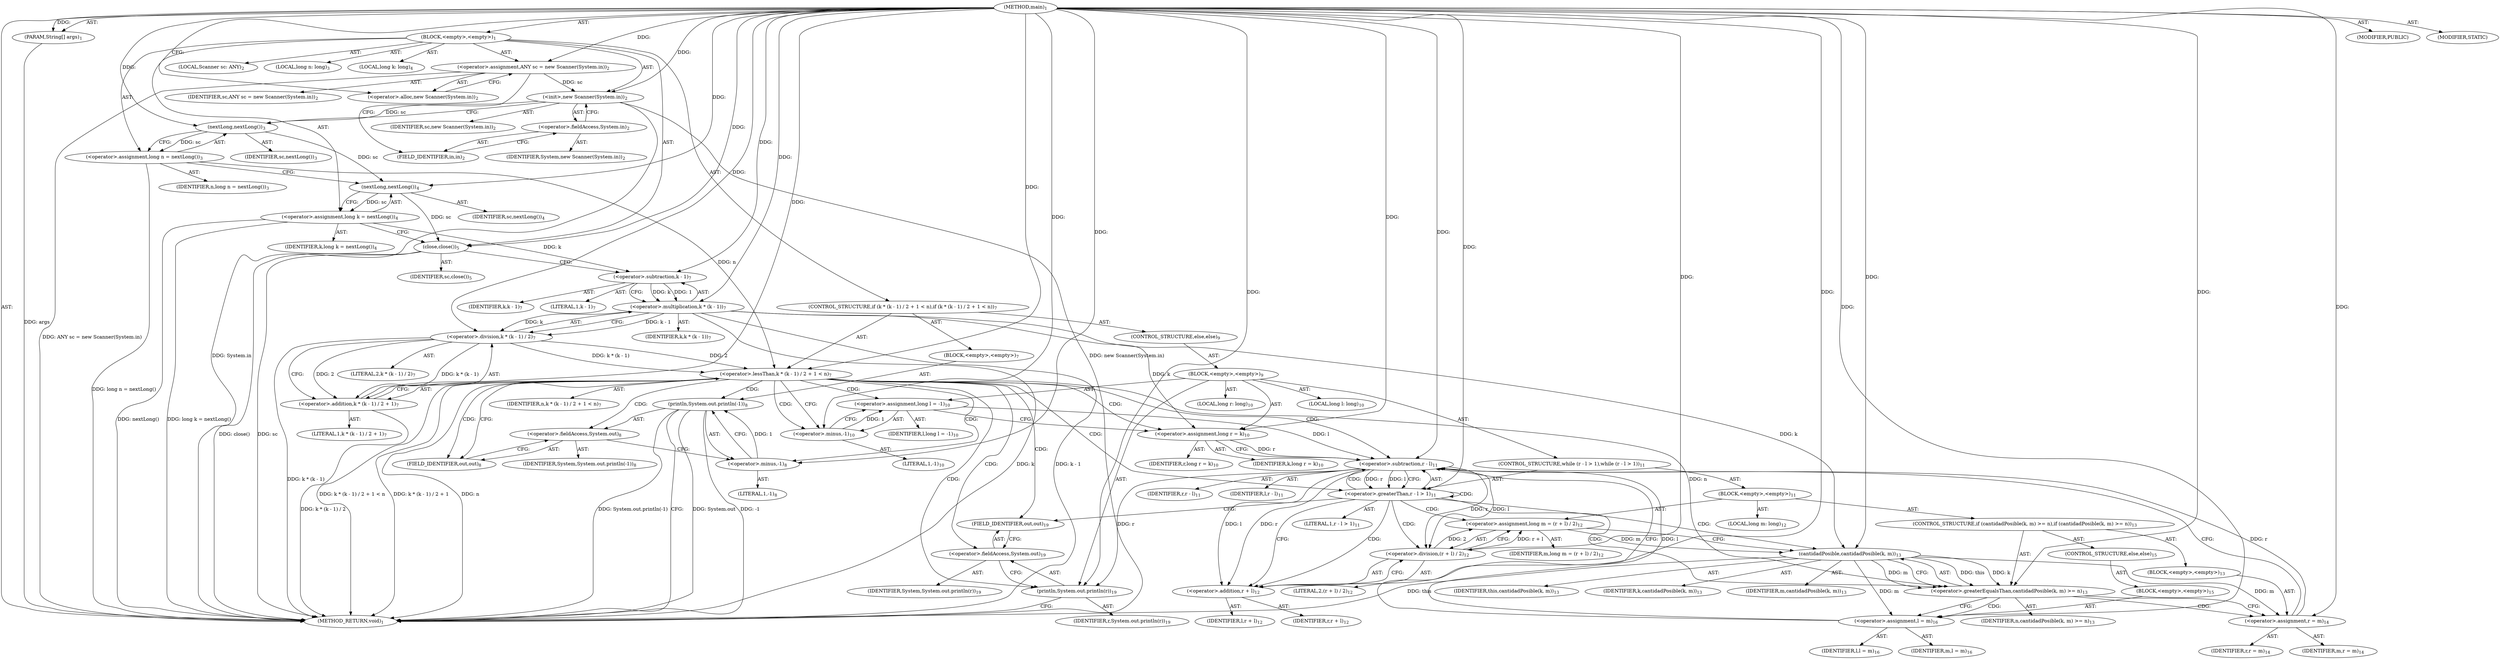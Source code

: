 digraph "main" {  
"19" [label = <(METHOD,main)<SUB>1</SUB>> ]
"20" [label = <(PARAM,String[] args)<SUB>1</SUB>> ]
"21" [label = <(BLOCK,&lt;empty&gt;,&lt;empty&gt;)<SUB>1</SUB>> ]
"4" [label = <(LOCAL,Scanner sc: ANY)<SUB>2</SUB>> ]
"22" [label = <(&lt;operator&gt;.assignment,ANY sc = new Scanner(System.in))<SUB>2</SUB>> ]
"23" [label = <(IDENTIFIER,sc,ANY sc = new Scanner(System.in))<SUB>2</SUB>> ]
"24" [label = <(&lt;operator&gt;.alloc,new Scanner(System.in))<SUB>2</SUB>> ]
"25" [label = <(&lt;init&gt;,new Scanner(System.in))<SUB>2</SUB>> ]
"3" [label = <(IDENTIFIER,sc,new Scanner(System.in))<SUB>2</SUB>> ]
"26" [label = <(&lt;operator&gt;.fieldAccess,System.in)<SUB>2</SUB>> ]
"27" [label = <(IDENTIFIER,System,new Scanner(System.in))<SUB>2</SUB>> ]
"28" [label = <(FIELD_IDENTIFIER,in,in)<SUB>2</SUB>> ]
"29" [label = <(LOCAL,long n: long)<SUB>3</SUB>> ]
"30" [label = <(&lt;operator&gt;.assignment,long n = nextLong())<SUB>3</SUB>> ]
"31" [label = <(IDENTIFIER,n,long n = nextLong())<SUB>3</SUB>> ]
"32" [label = <(nextLong,nextLong())<SUB>3</SUB>> ]
"33" [label = <(IDENTIFIER,sc,nextLong())<SUB>3</SUB>> ]
"34" [label = <(LOCAL,long k: long)<SUB>4</SUB>> ]
"35" [label = <(&lt;operator&gt;.assignment,long k = nextLong())<SUB>4</SUB>> ]
"36" [label = <(IDENTIFIER,k,long k = nextLong())<SUB>4</SUB>> ]
"37" [label = <(nextLong,nextLong())<SUB>4</SUB>> ]
"38" [label = <(IDENTIFIER,sc,nextLong())<SUB>4</SUB>> ]
"39" [label = <(close,close())<SUB>5</SUB>> ]
"40" [label = <(IDENTIFIER,sc,close())<SUB>5</SUB>> ]
"41" [label = <(CONTROL_STRUCTURE,if (k * (k - 1) / 2 + 1 &lt; n),if (k * (k - 1) / 2 + 1 &lt; n))<SUB>7</SUB>> ]
"42" [label = <(&lt;operator&gt;.lessThan,k * (k - 1) / 2 + 1 &lt; n)<SUB>7</SUB>> ]
"43" [label = <(&lt;operator&gt;.addition,k * (k - 1) / 2 + 1)<SUB>7</SUB>> ]
"44" [label = <(&lt;operator&gt;.division,k * (k - 1) / 2)<SUB>7</SUB>> ]
"45" [label = <(&lt;operator&gt;.multiplication,k * (k - 1))<SUB>7</SUB>> ]
"46" [label = <(IDENTIFIER,k,k * (k - 1))<SUB>7</SUB>> ]
"47" [label = <(&lt;operator&gt;.subtraction,k - 1)<SUB>7</SUB>> ]
"48" [label = <(IDENTIFIER,k,k - 1)<SUB>7</SUB>> ]
"49" [label = <(LITERAL,1,k - 1)<SUB>7</SUB>> ]
"50" [label = <(LITERAL,2,k * (k - 1) / 2)<SUB>7</SUB>> ]
"51" [label = <(LITERAL,1,k * (k - 1) / 2 + 1)<SUB>7</SUB>> ]
"52" [label = <(IDENTIFIER,n,k * (k - 1) / 2 + 1 &lt; n)<SUB>7</SUB>> ]
"53" [label = <(BLOCK,&lt;empty&gt;,&lt;empty&gt;)<SUB>7</SUB>> ]
"54" [label = <(println,System.out.println(-1))<SUB>8</SUB>> ]
"55" [label = <(&lt;operator&gt;.fieldAccess,System.out)<SUB>8</SUB>> ]
"56" [label = <(IDENTIFIER,System,System.out.println(-1))<SUB>8</SUB>> ]
"57" [label = <(FIELD_IDENTIFIER,out,out)<SUB>8</SUB>> ]
"58" [label = <(&lt;operator&gt;.minus,-1)<SUB>8</SUB>> ]
"59" [label = <(LITERAL,1,-1)<SUB>8</SUB>> ]
"60" [label = <(CONTROL_STRUCTURE,else,else)<SUB>9</SUB>> ]
"61" [label = <(BLOCK,&lt;empty&gt;,&lt;empty&gt;)<SUB>9</SUB>> ]
"62" [label = <(LOCAL,long l: long)<SUB>10</SUB>> ]
"63" [label = <(LOCAL,long r: long)<SUB>10</SUB>> ]
"64" [label = <(&lt;operator&gt;.assignment,long l = -1)<SUB>10</SUB>> ]
"65" [label = <(IDENTIFIER,l,long l = -1)<SUB>10</SUB>> ]
"66" [label = <(&lt;operator&gt;.minus,-1)<SUB>10</SUB>> ]
"67" [label = <(LITERAL,1,-1)<SUB>10</SUB>> ]
"68" [label = <(&lt;operator&gt;.assignment,long r = k)<SUB>10</SUB>> ]
"69" [label = <(IDENTIFIER,r,long r = k)<SUB>10</SUB>> ]
"70" [label = <(IDENTIFIER,k,long r = k)<SUB>10</SUB>> ]
"71" [label = <(CONTROL_STRUCTURE,while (r - l &gt; 1),while (r - l &gt; 1))<SUB>11</SUB>> ]
"72" [label = <(&lt;operator&gt;.greaterThan,r - l &gt; 1)<SUB>11</SUB>> ]
"73" [label = <(&lt;operator&gt;.subtraction,r - l)<SUB>11</SUB>> ]
"74" [label = <(IDENTIFIER,r,r - l)<SUB>11</SUB>> ]
"75" [label = <(IDENTIFIER,l,r - l)<SUB>11</SUB>> ]
"76" [label = <(LITERAL,1,r - l &gt; 1)<SUB>11</SUB>> ]
"77" [label = <(BLOCK,&lt;empty&gt;,&lt;empty&gt;)<SUB>11</SUB>> ]
"78" [label = <(LOCAL,long m: long)<SUB>12</SUB>> ]
"79" [label = <(&lt;operator&gt;.assignment,long m = (r + l) / 2)<SUB>12</SUB>> ]
"80" [label = <(IDENTIFIER,m,long m = (r + l) / 2)<SUB>12</SUB>> ]
"81" [label = <(&lt;operator&gt;.division,(r + l) / 2)<SUB>12</SUB>> ]
"82" [label = <(&lt;operator&gt;.addition,r + l)<SUB>12</SUB>> ]
"83" [label = <(IDENTIFIER,r,r + l)<SUB>12</SUB>> ]
"84" [label = <(IDENTIFIER,l,r + l)<SUB>12</SUB>> ]
"85" [label = <(LITERAL,2,(r + l) / 2)<SUB>12</SUB>> ]
"86" [label = <(CONTROL_STRUCTURE,if (cantidadPosible(k, m) &gt;= n),if (cantidadPosible(k, m) &gt;= n))<SUB>13</SUB>> ]
"87" [label = <(&lt;operator&gt;.greaterEqualsThan,cantidadPosible(k, m) &gt;= n)<SUB>13</SUB>> ]
"88" [label = <(cantidadPosible,cantidadPosible(k, m))<SUB>13</SUB>> ]
"89" [label = <(IDENTIFIER,this,cantidadPosible(k, m))<SUB>13</SUB>> ]
"90" [label = <(IDENTIFIER,k,cantidadPosible(k, m))<SUB>13</SUB>> ]
"91" [label = <(IDENTIFIER,m,cantidadPosible(k, m))<SUB>13</SUB>> ]
"92" [label = <(IDENTIFIER,n,cantidadPosible(k, m) &gt;= n)<SUB>13</SUB>> ]
"93" [label = <(BLOCK,&lt;empty&gt;,&lt;empty&gt;)<SUB>13</SUB>> ]
"94" [label = <(&lt;operator&gt;.assignment,r = m)<SUB>14</SUB>> ]
"95" [label = <(IDENTIFIER,r,r = m)<SUB>14</SUB>> ]
"96" [label = <(IDENTIFIER,m,r = m)<SUB>14</SUB>> ]
"97" [label = <(CONTROL_STRUCTURE,else,else)<SUB>15</SUB>> ]
"98" [label = <(BLOCK,&lt;empty&gt;,&lt;empty&gt;)<SUB>15</SUB>> ]
"99" [label = <(&lt;operator&gt;.assignment,l = m)<SUB>16</SUB>> ]
"100" [label = <(IDENTIFIER,l,l = m)<SUB>16</SUB>> ]
"101" [label = <(IDENTIFIER,m,l = m)<SUB>16</SUB>> ]
"102" [label = <(println,System.out.println(r))<SUB>19</SUB>> ]
"103" [label = <(&lt;operator&gt;.fieldAccess,System.out)<SUB>19</SUB>> ]
"104" [label = <(IDENTIFIER,System,System.out.println(r))<SUB>19</SUB>> ]
"105" [label = <(FIELD_IDENTIFIER,out,out)<SUB>19</SUB>> ]
"106" [label = <(IDENTIFIER,r,System.out.println(r))<SUB>19</SUB>> ]
"107" [label = <(MODIFIER,PUBLIC)> ]
"108" [label = <(MODIFIER,STATIC)> ]
"109" [label = <(METHOD_RETURN,void)<SUB>1</SUB>> ]
  "19" -> "20"  [ label = "AST: "] 
  "19" -> "21"  [ label = "AST: "] 
  "19" -> "107"  [ label = "AST: "] 
  "19" -> "108"  [ label = "AST: "] 
  "19" -> "109"  [ label = "AST: "] 
  "21" -> "4"  [ label = "AST: "] 
  "21" -> "22"  [ label = "AST: "] 
  "21" -> "25"  [ label = "AST: "] 
  "21" -> "29"  [ label = "AST: "] 
  "21" -> "30"  [ label = "AST: "] 
  "21" -> "34"  [ label = "AST: "] 
  "21" -> "35"  [ label = "AST: "] 
  "21" -> "39"  [ label = "AST: "] 
  "21" -> "41"  [ label = "AST: "] 
  "22" -> "23"  [ label = "AST: "] 
  "22" -> "24"  [ label = "AST: "] 
  "25" -> "3"  [ label = "AST: "] 
  "25" -> "26"  [ label = "AST: "] 
  "26" -> "27"  [ label = "AST: "] 
  "26" -> "28"  [ label = "AST: "] 
  "30" -> "31"  [ label = "AST: "] 
  "30" -> "32"  [ label = "AST: "] 
  "32" -> "33"  [ label = "AST: "] 
  "35" -> "36"  [ label = "AST: "] 
  "35" -> "37"  [ label = "AST: "] 
  "37" -> "38"  [ label = "AST: "] 
  "39" -> "40"  [ label = "AST: "] 
  "41" -> "42"  [ label = "AST: "] 
  "41" -> "53"  [ label = "AST: "] 
  "41" -> "60"  [ label = "AST: "] 
  "42" -> "43"  [ label = "AST: "] 
  "42" -> "52"  [ label = "AST: "] 
  "43" -> "44"  [ label = "AST: "] 
  "43" -> "51"  [ label = "AST: "] 
  "44" -> "45"  [ label = "AST: "] 
  "44" -> "50"  [ label = "AST: "] 
  "45" -> "46"  [ label = "AST: "] 
  "45" -> "47"  [ label = "AST: "] 
  "47" -> "48"  [ label = "AST: "] 
  "47" -> "49"  [ label = "AST: "] 
  "53" -> "54"  [ label = "AST: "] 
  "54" -> "55"  [ label = "AST: "] 
  "54" -> "58"  [ label = "AST: "] 
  "55" -> "56"  [ label = "AST: "] 
  "55" -> "57"  [ label = "AST: "] 
  "58" -> "59"  [ label = "AST: "] 
  "60" -> "61"  [ label = "AST: "] 
  "61" -> "62"  [ label = "AST: "] 
  "61" -> "63"  [ label = "AST: "] 
  "61" -> "64"  [ label = "AST: "] 
  "61" -> "68"  [ label = "AST: "] 
  "61" -> "71"  [ label = "AST: "] 
  "61" -> "102"  [ label = "AST: "] 
  "64" -> "65"  [ label = "AST: "] 
  "64" -> "66"  [ label = "AST: "] 
  "66" -> "67"  [ label = "AST: "] 
  "68" -> "69"  [ label = "AST: "] 
  "68" -> "70"  [ label = "AST: "] 
  "71" -> "72"  [ label = "AST: "] 
  "71" -> "77"  [ label = "AST: "] 
  "72" -> "73"  [ label = "AST: "] 
  "72" -> "76"  [ label = "AST: "] 
  "73" -> "74"  [ label = "AST: "] 
  "73" -> "75"  [ label = "AST: "] 
  "77" -> "78"  [ label = "AST: "] 
  "77" -> "79"  [ label = "AST: "] 
  "77" -> "86"  [ label = "AST: "] 
  "79" -> "80"  [ label = "AST: "] 
  "79" -> "81"  [ label = "AST: "] 
  "81" -> "82"  [ label = "AST: "] 
  "81" -> "85"  [ label = "AST: "] 
  "82" -> "83"  [ label = "AST: "] 
  "82" -> "84"  [ label = "AST: "] 
  "86" -> "87"  [ label = "AST: "] 
  "86" -> "93"  [ label = "AST: "] 
  "86" -> "97"  [ label = "AST: "] 
  "87" -> "88"  [ label = "AST: "] 
  "87" -> "92"  [ label = "AST: "] 
  "88" -> "89"  [ label = "AST: "] 
  "88" -> "90"  [ label = "AST: "] 
  "88" -> "91"  [ label = "AST: "] 
  "93" -> "94"  [ label = "AST: "] 
  "94" -> "95"  [ label = "AST: "] 
  "94" -> "96"  [ label = "AST: "] 
  "97" -> "98"  [ label = "AST: "] 
  "98" -> "99"  [ label = "AST: "] 
  "99" -> "100"  [ label = "AST: "] 
  "99" -> "101"  [ label = "AST: "] 
  "102" -> "103"  [ label = "AST: "] 
  "102" -> "106"  [ label = "AST: "] 
  "103" -> "104"  [ label = "AST: "] 
  "103" -> "105"  [ label = "AST: "] 
  "22" -> "28"  [ label = "CFG: "] 
  "25" -> "32"  [ label = "CFG: "] 
  "30" -> "37"  [ label = "CFG: "] 
  "35" -> "39"  [ label = "CFG: "] 
  "39" -> "47"  [ label = "CFG: "] 
  "24" -> "22"  [ label = "CFG: "] 
  "26" -> "25"  [ label = "CFG: "] 
  "32" -> "30"  [ label = "CFG: "] 
  "37" -> "35"  [ label = "CFG: "] 
  "42" -> "57"  [ label = "CFG: "] 
  "42" -> "66"  [ label = "CFG: "] 
  "28" -> "26"  [ label = "CFG: "] 
  "43" -> "42"  [ label = "CFG: "] 
  "54" -> "109"  [ label = "CFG: "] 
  "44" -> "43"  [ label = "CFG: "] 
  "55" -> "58"  [ label = "CFG: "] 
  "58" -> "54"  [ label = "CFG: "] 
  "64" -> "68"  [ label = "CFG: "] 
  "68" -> "73"  [ label = "CFG: "] 
  "102" -> "109"  [ label = "CFG: "] 
  "45" -> "44"  [ label = "CFG: "] 
  "57" -> "55"  [ label = "CFG: "] 
  "66" -> "64"  [ label = "CFG: "] 
  "72" -> "82"  [ label = "CFG: "] 
  "72" -> "105"  [ label = "CFG: "] 
  "103" -> "102"  [ label = "CFG: "] 
  "47" -> "45"  [ label = "CFG: "] 
  "73" -> "72"  [ label = "CFG: "] 
  "79" -> "88"  [ label = "CFG: "] 
  "105" -> "103"  [ label = "CFG: "] 
  "81" -> "79"  [ label = "CFG: "] 
  "87" -> "94"  [ label = "CFG: "] 
  "87" -> "99"  [ label = "CFG: "] 
  "82" -> "81"  [ label = "CFG: "] 
  "88" -> "87"  [ label = "CFG: "] 
  "94" -> "73"  [ label = "CFG: "] 
  "99" -> "73"  [ label = "CFG: "] 
  "19" -> "24"  [ label = "CFG: "] 
  "20" -> "109"  [ label = "DDG: args"] 
  "22" -> "109"  [ label = "DDG: ANY sc = new Scanner(System.in)"] 
  "25" -> "109"  [ label = "DDG: System.in"] 
  "25" -> "109"  [ label = "DDG: new Scanner(System.in)"] 
  "30" -> "109"  [ label = "DDG: long n = nextLong()"] 
  "35" -> "109"  [ label = "DDG: nextLong()"] 
  "35" -> "109"  [ label = "DDG: long k = nextLong()"] 
  "39" -> "109"  [ label = "DDG: sc"] 
  "39" -> "109"  [ label = "DDG: close()"] 
  "45" -> "109"  [ label = "DDG: k"] 
  "45" -> "109"  [ label = "DDG: k - 1"] 
  "44" -> "109"  [ label = "DDG: k * (k - 1)"] 
  "43" -> "109"  [ label = "DDG: k * (k - 1) / 2"] 
  "42" -> "109"  [ label = "DDG: k * (k - 1) / 2 + 1"] 
  "42" -> "109"  [ label = "DDG: n"] 
  "42" -> "109"  [ label = "DDG: k * (k - 1) / 2 + 1 &lt; n"] 
  "54" -> "109"  [ label = "DDG: System.out"] 
  "54" -> "109"  [ label = "DDG: -1"] 
  "54" -> "109"  [ label = "DDG: System.out.println(-1)"] 
  "88" -> "109"  [ label = "DDG: this"] 
  "19" -> "20"  [ label = "DDG: "] 
  "19" -> "22"  [ label = "DDG: "] 
  "32" -> "30"  [ label = "DDG: sc"] 
  "37" -> "35"  [ label = "DDG: sc"] 
  "22" -> "25"  [ label = "DDG: sc"] 
  "19" -> "25"  [ label = "DDG: "] 
  "37" -> "39"  [ label = "DDG: sc"] 
  "19" -> "39"  [ label = "DDG: "] 
  "25" -> "32"  [ label = "DDG: sc"] 
  "19" -> "32"  [ label = "DDG: "] 
  "32" -> "37"  [ label = "DDG: sc"] 
  "19" -> "37"  [ label = "DDG: "] 
  "44" -> "42"  [ label = "DDG: k * (k - 1)"] 
  "44" -> "42"  [ label = "DDG: 2"] 
  "19" -> "42"  [ label = "DDG: "] 
  "30" -> "42"  [ label = "DDG: n"] 
  "44" -> "43"  [ label = "DDG: k * (k - 1)"] 
  "44" -> "43"  [ label = "DDG: 2"] 
  "19" -> "43"  [ label = "DDG: "] 
  "58" -> "54"  [ label = "DDG: 1"] 
  "66" -> "64"  [ label = "DDG: 1"] 
  "45" -> "68"  [ label = "DDG: k"] 
  "19" -> "68"  [ label = "DDG: "] 
  "45" -> "44"  [ label = "DDG: k"] 
  "45" -> "44"  [ label = "DDG: k - 1"] 
  "19" -> "44"  [ label = "DDG: "] 
  "19" -> "58"  [ label = "DDG: "] 
  "73" -> "102"  [ label = "DDG: r"] 
  "19" -> "102"  [ label = "DDG: "] 
  "47" -> "45"  [ label = "DDG: k"] 
  "19" -> "45"  [ label = "DDG: "] 
  "47" -> "45"  [ label = "DDG: 1"] 
  "19" -> "66"  [ label = "DDG: "] 
  "73" -> "72"  [ label = "DDG: r"] 
  "73" -> "72"  [ label = "DDG: l"] 
  "19" -> "72"  [ label = "DDG: "] 
  "81" -> "79"  [ label = "DDG: r + l"] 
  "81" -> "79"  [ label = "DDG: 2"] 
  "35" -> "47"  [ label = "DDG: k"] 
  "19" -> "47"  [ label = "DDG: "] 
  "68" -> "73"  [ label = "DDG: r"] 
  "94" -> "73"  [ label = "DDG: r"] 
  "19" -> "73"  [ label = "DDG: "] 
  "64" -> "73"  [ label = "DDG: l"] 
  "99" -> "73"  [ label = "DDG: l"] 
  "73" -> "81"  [ label = "DDG: r"] 
  "19" -> "81"  [ label = "DDG: "] 
  "73" -> "81"  [ label = "DDG: l"] 
  "88" -> "87"  [ label = "DDG: this"] 
  "88" -> "87"  [ label = "DDG: k"] 
  "88" -> "87"  [ label = "DDG: m"] 
  "42" -> "87"  [ label = "DDG: n"] 
  "19" -> "87"  [ label = "DDG: "] 
  "88" -> "94"  [ label = "DDG: m"] 
  "19" -> "94"  [ label = "DDG: "] 
  "73" -> "82"  [ label = "DDG: r"] 
  "19" -> "82"  [ label = "DDG: "] 
  "73" -> "82"  [ label = "DDG: l"] 
  "19" -> "88"  [ label = "DDG: "] 
  "45" -> "88"  [ label = "DDG: k"] 
  "79" -> "88"  [ label = "DDG: m"] 
  "88" -> "99"  [ label = "DDG: m"] 
  "19" -> "99"  [ label = "DDG: "] 
  "42" -> "58"  [ label = "CDG: "] 
  "42" -> "68"  [ label = "CDG: "] 
  "42" -> "73"  [ label = "CDG: "] 
  "42" -> "64"  [ label = "CDG: "] 
  "42" -> "57"  [ label = "CDG: "] 
  "42" -> "66"  [ label = "CDG: "] 
  "42" -> "105"  [ label = "CDG: "] 
  "42" -> "102"  [ label = "CDG: "] 
  "42" -> "72"  [ label = "CDG: "] 
  "42" -> "103"  [ label = "CDG: "] 
  "42" -> "55"  [ label = "CDG: "] 
  "42" -> "54"  [ label = "CDG: "] 
  "72" -> "73"  [ label = "CDG: "] 
  "72" -> "81"  [ label = "CDG: "] 
  "72" -> "72"  [ label = "CDG: "] 
  "72" -> "88"  [ label = "CDG: "] 
  "72" -> "87"  [ label = "CDG: "] 
  "72" -> "82"  [ label = "CDG: "] 
  "72" -> "79"  [ label = "CDG: "] 
  "87" -> "94"  [ label = "CDG: "] 
  "87" -> "99"  [ label = "CDG: "] 
}

